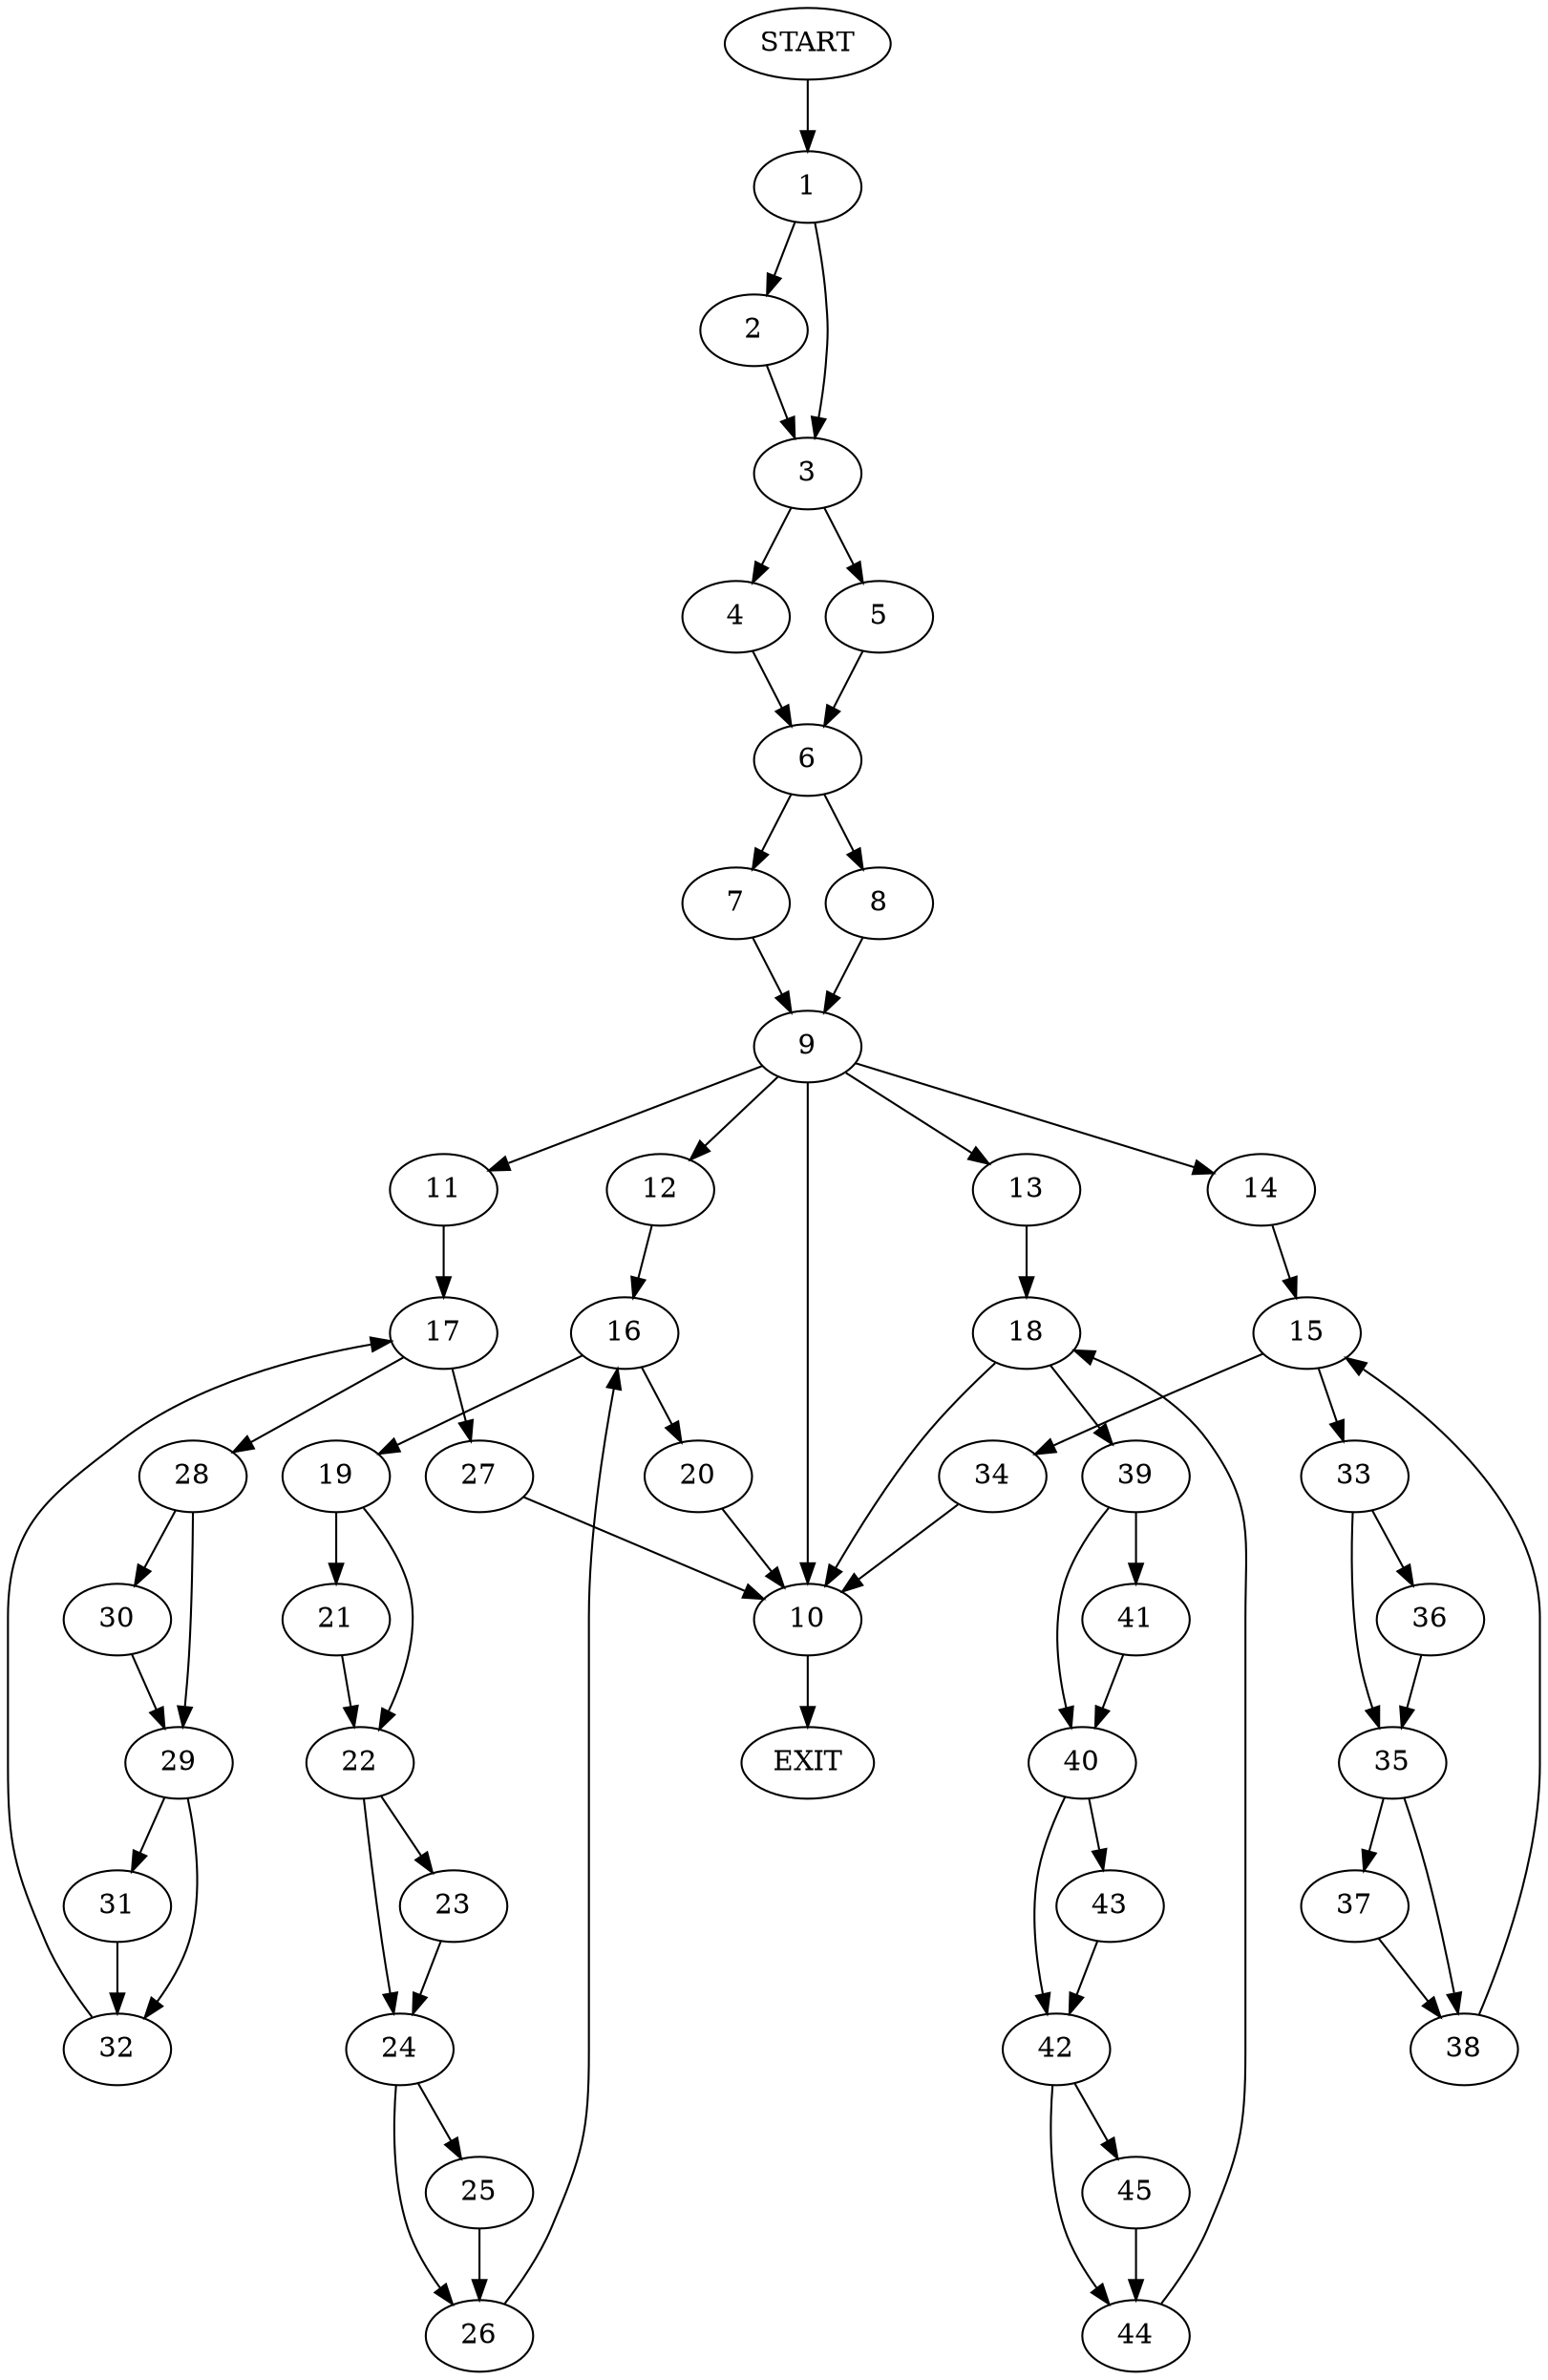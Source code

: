 digraph {
0 [label="START"]
46 [label="EXIT"]
0 -> 1
1 -> 2
1 -> 3
2 -> 3
3 -> 4
3 -> 5
5 -> 6
4 -> 6
6 -> 7
6 -> 8
7 -> 9
8 -> 9
9 -> 10
9 -> 11
9 -> 12
9 -> 13
9 -> 14
14 -> 15
12 -> 16
11 -> 17
13 -> 18
10 -> 46
16 -> 19
16 -> 20
19 -> 21
19 -> 22
20 -> 10
22 -> 23
22 -> 24
21 -> 22
24 -> 25
24 -> 26
23 -> 24
26 -> 16
25 -> 26
17 -> 27
17 -> 28
27 -> 10
28 -> 29
28 -> 30
29 -> 31
29 -> 32
30 -> 29
31 -> 32
32 -> 17
15 -> 33
15 -> 34
33 -> 35
33 -> 36
34 -> 10
36 -> 35
35 -> 37
35 -> 38
37 -> 38
38 -> 15
18 -> 10
18 -> 39
39 -> 40
39 -> 41
40 -> 42
40 -> 43
41 -> 40
43 -> 42
42 -> 44
42 -> 45
44 -> 18
45 -> 44
}

